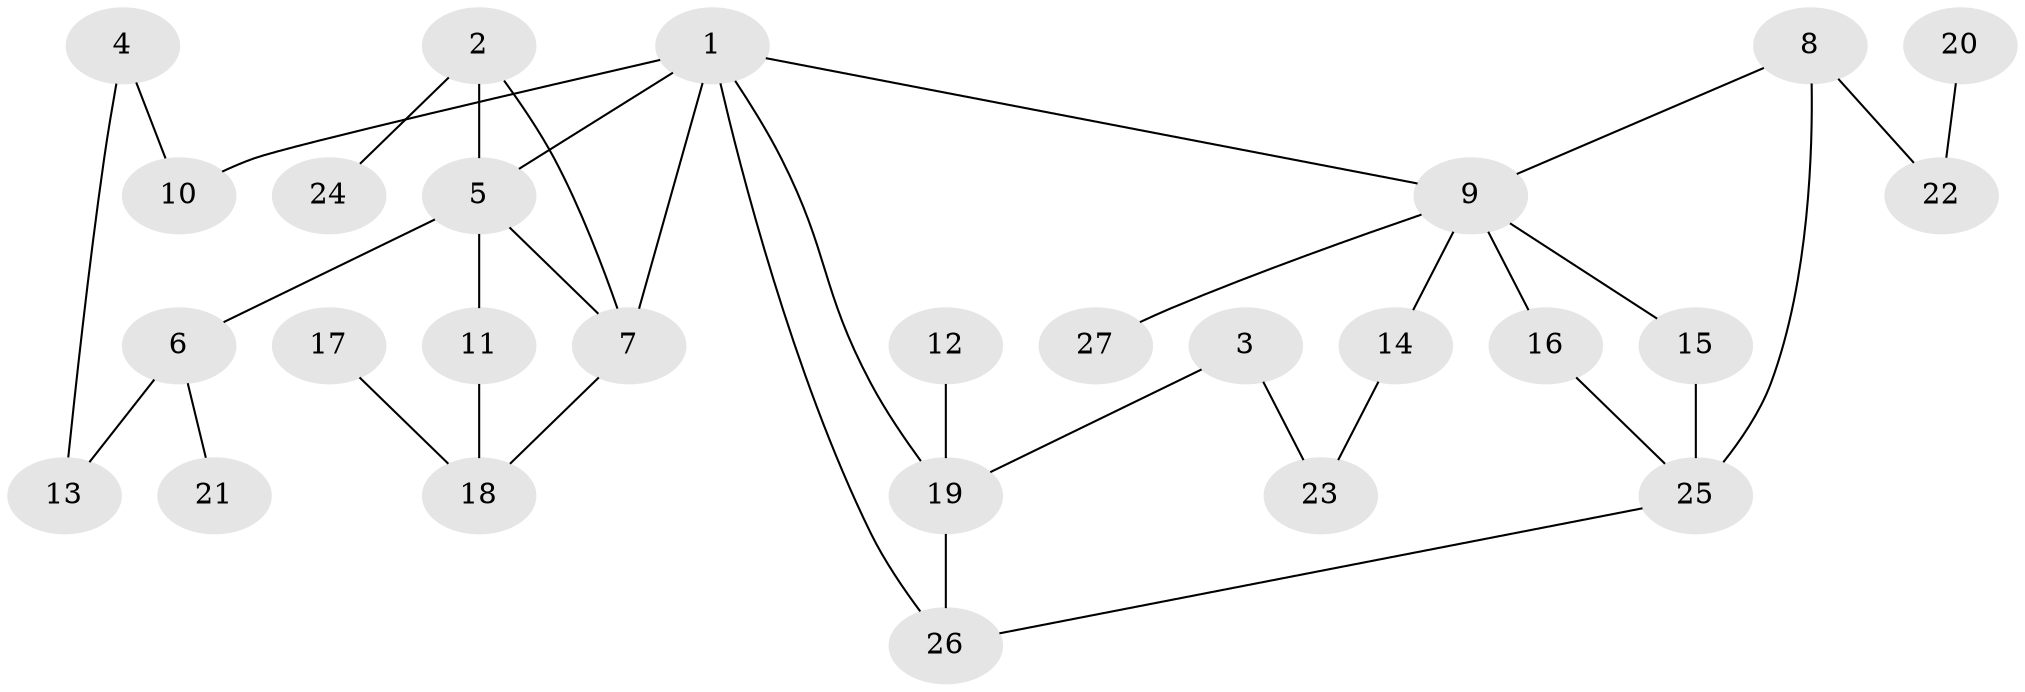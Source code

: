 // original degree distribution, {3: 0.25925925925925924, 7: 0.018518518518518517, 5: 0.07407407407407407, 4: 0.037037037037037035, 2: 0.2962962962962963, 1: 0.3148148148148148}
// Generated by graph-tools (version 1.1) at 2025/01/03/09/25 03:01:12]
// undirected, 27 vertices, 35 edges
graph export_dot {
graph [start="1"]
  node [color=gray90,style=filled];
  1;
  2;
  3;
  4;
  5;
  6;
  7;
  8;
  9;
  10;
  11;
  12;
  13;
  14;
  15;
  16;
  17;
  18;
  19;
  20;
  21;
  22;
  23;
  24;
  25;
  26;
  27;
  1 -- 5 [weight=1.0];
  1 -- 7 [weight=1.0];
  1 -- 9 [weight=1.0];
  1 -- 10 [weight=1.0];
  1 -- 19 [weight=1.0];
  1 -- 26 [weight=1.0];
  2 -- 5 [weight=1.0];
  2 -- 7 [weight=1.0];
  2 -- 24 [weight=1.0];
  3 -- 19 [weight=1.0];
  3 -- 23 [weight=1.0];
  4 -- 10 [weight=1.0];
  4 -- 13 [weight=1.0];
  5 -- 6 [weight=1.0];
  5 -- 7 [weight=1.0];
  5 -- 11 [weight=1.0];
  6 -- 13 [weight=1.0];
  6 -- 21 [weight=1.0];
  7 -- 18 [weight=1.0];
  8 -- 9 [weight=1.0];
  8 -- 22 [weight=1.0];
  8 -- 25 [weight=2.0];
  9 -- 14 [weight=1.0];
  9 -- 15 [weight=1.0];
  9 -- 16 [weight=1.0];
  9 -- 27 [weight=1.0];
  11 -- 18 [weight=1.0];
  12 -- 19 [weight=1.0];
  14 -- 23 [weight=1.0];
  15 -- 25 [weight=1.0];
  16 -- 25 [weight=1.0];
  17 -- 18 [weight=1.0];
  19 -- 26 [weight=1.0];
  20 -- 22 [weight=1.0];
  25 -- 26 [weight=1.0];
}
